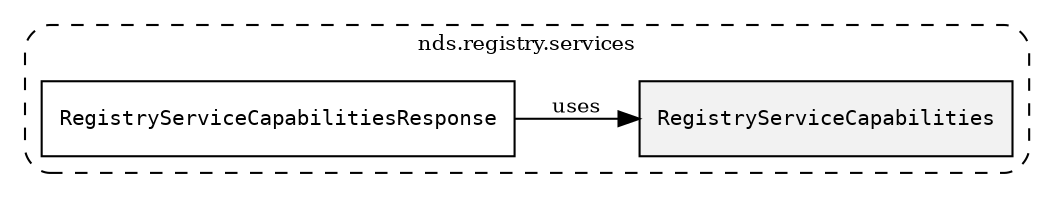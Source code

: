 /**
 * This dot file creates symbol collaboration diagram for RegistryServiceCapabilities.
 */
digraph ZSERIO
{
    node [shape=box, fontsize=10];
    rankdir="LR";
    fontsize=10;
    tooltip="RegistryServiceCapabilities collaboration diagram";

    subgraph "cluster_nds.registry.services"
    {
        style="dashed, rounded";
        label="nds.registry.services";
        tooltip="Package nds.registry.services";
        href="../../../content/packages/nds.registry.services.html#Package-nds-registry-services";
        target="_parent";

        "RegistryServiceCapabilities" [style="filled", fillcolor="#0000000D", target="_parent", label=<<font face="monospace"><table align="center" border="0" cellspacing="0" cellpadding="0"><tr><td href="../../../content/packages/nds.registry.services.html#Bitmask-RegistryServiceCapabilities" title="Bitmask defined in nds.registry.services">RegistryServiceCapabilities</td></tr></table></font>>];
        "RegistryServiceCapabilitiesResponse" [target="_parent", label=<<font face="monospace"><table align="center" border="0" cellspacing="0" cellpadding="0"><tr><td href="../../../content/packages/nds.registry.services.html#Structure-RegistryServiceCapabilitiesResponse" title="Structure defined in nds.registry.services">RegistryServiceCapabilitiesResponse</td></tr></table></font>>];
    }

    "RegistryServiceCapabilitiesResponse" -> "RegistryServiceCapabilities" [label="uses", fontsize=10];
}

